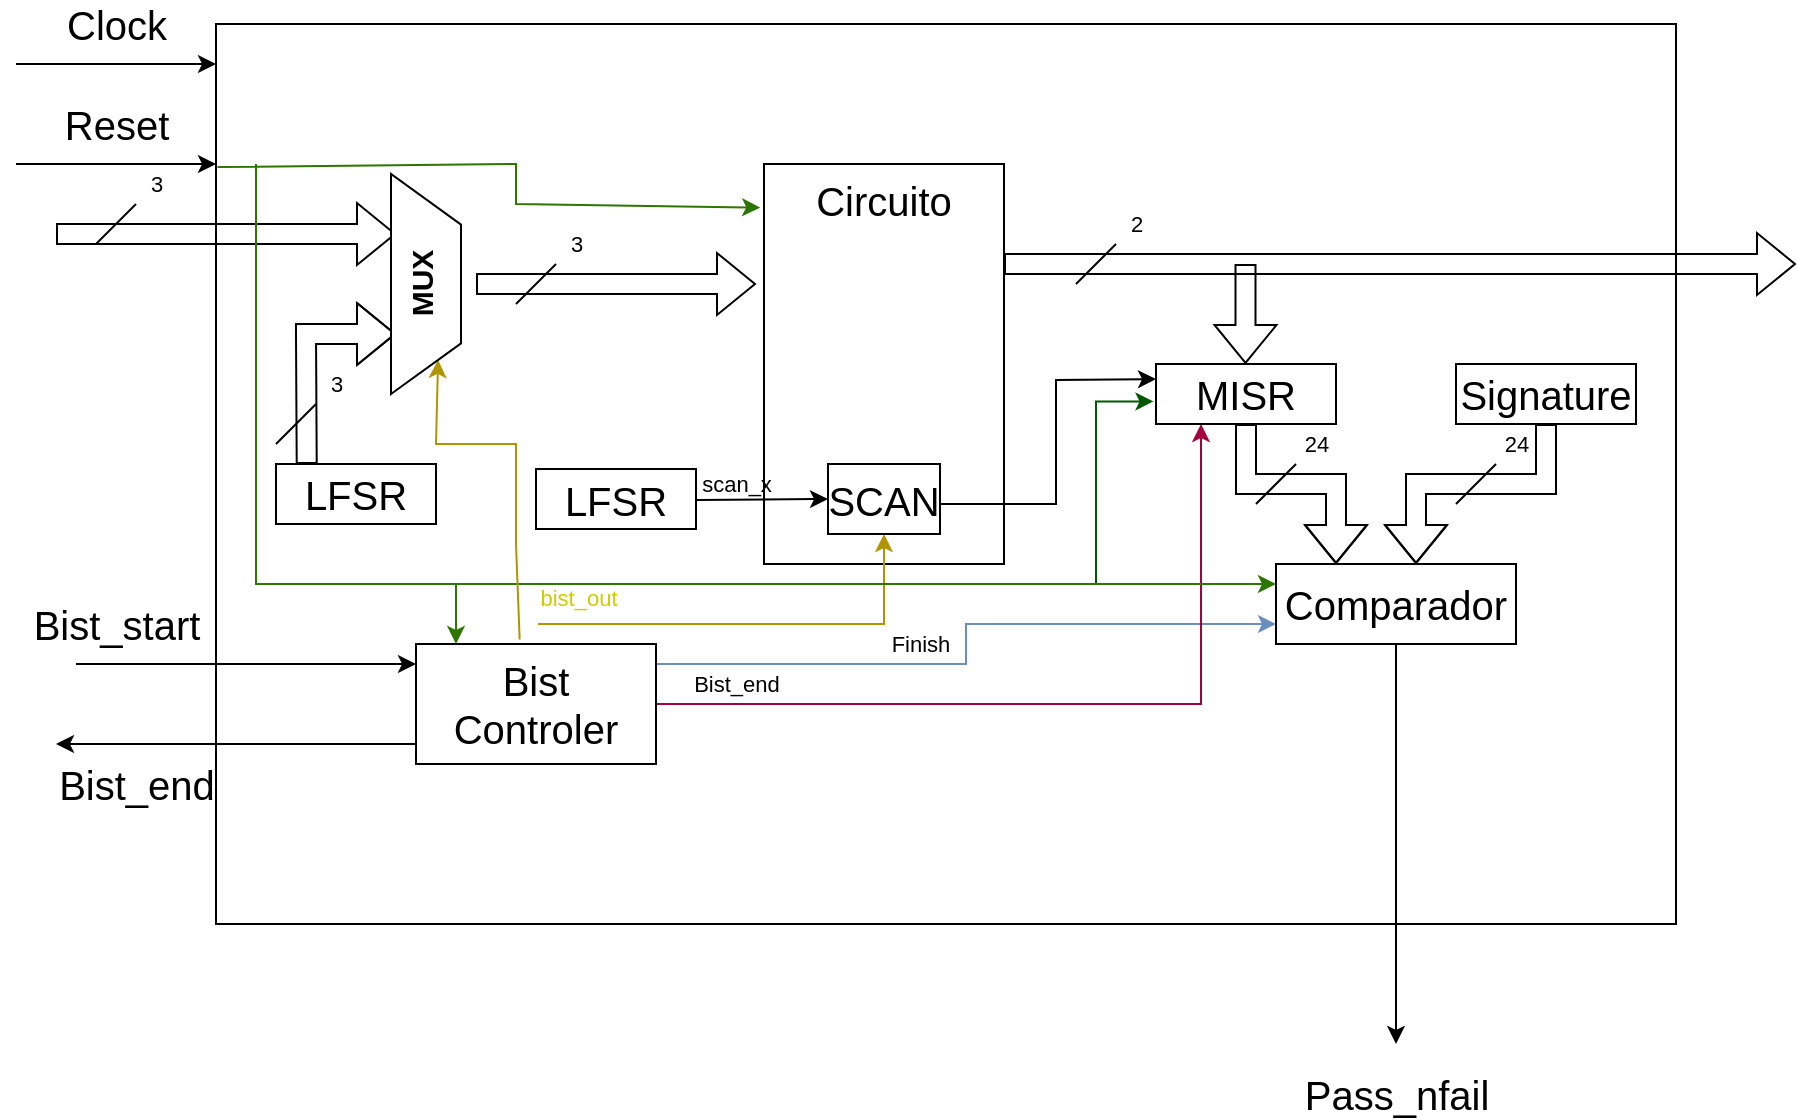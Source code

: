 <mxfile version="22.1.16" type="device">
  <diagram name="Página-1" id="MKnM5BWp4gKMyxSirhqz">
    <mxGraphModel dx="1941" dy="709" grid="1" gridSize="10" guides="1" tooltips="1" connect="1" arrows="1" fold="1" page="1" pageScale="1" pageWidth="827" pageHeight="1169" math="0" shadow="0">
      <root>
        <mxCell id="0" />
        <mxCell id="1" parent="0" />
        <mxCell id="FezYm0x65S-vhj1emQjW-30" value="" style="rounded=0;whiteSpace=wrap;html=1;" parent="1" vertex="1">
          <mxGeometry x="70" y="620" width="730" height="450" as="geometry" />
        </mxCell>
        <mxCell id="FezYm0x65S-vhj1emQjW-2" value="&lt;font style=&quot;font-size: 20px;&quot;&gt;Clock&lt;/font&gt;" style="endArrow=classic;html=1;rounded=0;" parent="1" edge="1">
          <mxGeometry y="20" width="50" height="50" relative="1" as="geometry">
            <mxPoint x="-30" y="640" as="sourcePoint" />
            <mxPoint x="70" y="640" as="targetPoint" />
            <mxPoint as="offset" />
          </mxGeometry>
        </mxCell>
        <mxCell id="FezYm0x65S-vhj1emQjW-3" value="&lt;font style=&quot;font-size: 20px;&quot;&gt;Reset&lt;/font&gt;" style="endArrow=classic;html=1;rounded=0;" parent="1" edge="1">
          <mxGeometry y="20" width="50" height="50" relative="1" as="geometry">
            <mxPoint x="-30" y="690" as="sourcePoint" />
            <mxPoint x="70" y="690" as="targetPoint" />
            <mxPoint as="offset" />
          </mxGeometry>
        </mxCell>
        <mxCell id="FezYm0x65S-vhj1emQjW-4" value="&lt;span style=&quot;font-size: 20px;&quot;&gt;Bist_start&lt;/span&gt;" style="endArrow=classic;html=1;rounded=0;labelBackgroundColor=none;" parent="1" edge="1">
          <mxGeometry x="-0.765" y="20" width="50" height="50" relative="1" as="geometry">
            <mxPoint y="940" as="sourcePoint" />
            <mxPoint x="170" y="940" as="targetPoint" />
            <mxPoint as="offset" />
          </mxGeometry>
        </mxCell>
        <mxCell id="FezYm0x65S-vhj1emQjW-5" value="&lt;font style=&quot;font-size: 20px;&quot;&gt;Bist_end&lt;/font&gt;" style="endArrow=classic;html=1;rounded=0;labelBackgroundColor=none;align=center;" parent="1" edge="1">
          <mxGeometry x="0.556" y="20" width="50" height="50" relative="1" as="geometry">
            <mxPoint x="170" y="980" as="sourcePoint" />
            <mxPoint x="-10" y="980" as="targetPoint" />
            <mxPoint as="offset" />
          </mxGeometry>
        </mxCell>
        <mxCell id="3irK924rz-lLAVBLTGYg-8" value="Finish" style="edgeStyle=orthogonalEdgeStyle;rounded=0;orthogonalLoop=1;jettySize=auto;html=1;entryX=0;entryY=0.75;entryDx=0;entryDy=0;fillColor=#dae8fc;strokeColor=#6c8ebf;" parent="1" source="FezYm0x65S-vhj1emQjW-6" target="FezYm0x65S-vhj1emQjW-27" edge="1">
          <mxGeometry x="-0.2" y="10" relative="1" as="geometry">
            <Array as="points">
              <mxPoint x="445" y="940" />
              <mxPoint x="445" y="920" />
            </Array>
            <mxPoint as="offset" />
          </mxGeometry>
        </mxCell>
        <mxCell id="3irK924rz-lLAVBLTGYg-10" value="Bist_end" style="edgeStyle=orthogonalEdgeStyle;rounded=0;orthogonalLoop=1;jettySize=auto;html=1;entryX=0.25;entryY=1;entryDx=0;entryDy=0;fillColor=#d80073;strokeColor=#A50040;" parent="1" source="FezYm0x65S-vhj1emQjW-6" target="FezYm0x65S-vhj1emQjW-18" edge="1">
          <mxGeometry x="-0.806" y="10" relative="1" as="geometry">
            <mxPoint as="offset" />
          </mxGeometry>
        </mxCell>
        <mxCell id="FezYm0x65S-vhj1emQjW-6" value="&lt;font style=&quot;font-size: 20px;&quot;&gt;Bist&lt;br&gt;Controler&lt;/font&gt;" style="rounded=0;whiteSpace=wrap;html=1;" parent="1" vertex="1">
          <mxGeometry x="170" y="930" width="120" height="60" as="geometry" />
        </mxCell>
        <mxCell id="FezYm0x65S-vhj1emQjW-13" value="Circuito" style="rounded=0;whiteSpace=wrap;html=1;fontSize=20;verticalAlign=top;" parent="1" vertex="1">
          <mxGeometry x="344" y="690" width="120" height="200" as="geometry" />
        </mxCell>
        <mxCell id="FezYm0x65S-vhj1emQjW-8" value="&lt;font style=&quot;font-size: 20px;&quot;&gt;LFSR&lt;/font&gt;" style="rounded=0;whiteSpace=wrap;html=1;" parent="1" vertex="1">
          <mxGeometry x="100" y="840" width="80" height="30" as="geometry" />
        </mxCell>
        <mxCell id="FezYm0x65S-vhj1emQjW-9" value="" style="shape=flexArrow;endArrow=classic;html=1;rounded=0;entryX=0;entryY=0.75;entryDx=0;entryDy=0;exitX=0.192;exitY=0;exitDx=0;exitDy=0;exitPerimeter=0;" parent="1" source="FezYm0x65S-vhj1emQjW-8" edge="1">
          <mxGeometry width="50" height="50" relative="1" as="geometry">
            <mxPoint x="115" y="830" as="sourcePoint" />
            <mxPoint x="160" y="775.0" as="targetPoint" />
            <Array as="points">
              <mxPoint x="115" y="775" />
            </Array>
          </mxGeometry>
        </mxCell>
        <mxCell id="FezYm0x65S-vhj1emQjW-10" value="" style="shape=flexArrow;endArrow=classic;html=1;rounded=0;entryX=0;entryY=0.25;entryDx=0;entryDy=0;" parent="1" edge="1">
          <mxGeometry width="50" height="50" relative="1" as="geometry">
            <mxPoint x="-10" y="725" as="sourcePoint" />
            <mxPoint x="160" y="725" as="targetPoint" />
          </mxGeometry>
        </mxCell>
        <mxCell id="FezYm0x65S-vhj1emQjW-11" value="" style="shape=flexArrow;endArrow=classic;html=1;rounded=0;exitX=1;exitY=0.5;exitDx=0;exitDy=0;" parent="1" edge="1">
          <mxGeometry width="50" height="50" relative="1" as="geometry">
            <mxPoint x="200" y="750.0" as="sourcePoint" />
            <mxPoint x="340" y="750" as="targetPoint" />
          </mxGeometry>
        </mxCell>
        <mxCell id="3irK924rz-lLAVBLTGYg-4" style="edgeStyle=orthogonalEdgeStyle;rounded=0;orthogonalLoop=1;jettySize=auto;html=1;endArrow=none;endFill=0;startArrow=classic;startFill=1;fillColor=#e3c800;strokeColor=#B09500;fontColor=#CCCC00;" parent="1" source="FezYm0x65S-vhj1emQjW-14" edge="1">
          <mxGeometry relative="1" as="geometry">
            <mxPoint x="231" y="920" as="targetPoint" />
            <Array as="points">
              <mxPoint x="404" y="920" />
              <mxPoint x="231" y="920" />
            </Array>
          </mxGeometry>
        </mxCell>
        <mxCell id="FezYm0x65S-vhj1emQjW-14" value="&lt;font style=&quot;font-size: 20px;&quot;&gt;SCAN&lt;/font&gt;" style="rounded=0;whiteSpace=wrap;html=1;" parent="1" vertex="1">
          <mxGeometry x="376" y="840" width="56" height="35" as="geometry" />
        </mxCell>
        <mxCell id="FezYm0x65S-vhj1emQjW-15" value="scan_x" style="endArrow=classic;html=1;rounded=0;entryX=0;entryY=0.5;entryDx=0;entryDy=0;labelBackgroundColor=none;" parent="1" target="FezYm0x65S-vhj1emQjW-14" edge="1">
          <mxGeometry x="-0.392" y="8" width="50" height="50" relative="1" as="geometry">
            <mxPoint x="310" y="858" as="sourcePoint" />
            <mxPoint x="230" y="800" as="targetPoint" />
            <mxPoint as="offset" />
          </mxGeometry>
        </mxCell>
        <mxCell id="FezYm0x65S-vhj1emQjW-16" value="" style="shape=flexArrow;endArrow=classic;html=1;rounded=0;exitX=1;exitY=0.25;exitDx=0;exitDy=0;" parent="1" source="FezYm0x65S-vhj1emQjW-13" edge="1">
          <mxGeometry width="50" height="50" relative="1" as="geometry">
            <mxPoint x="500" y="750" as="sourcePoint" />
            <mxPoint x="860" y="740" as="targetPoint" />
          </mxGeometry>
        </mxCell>
        <mxCell id="FezYm0x65S-vhj1emQjW-19" value="" style="endArrow=classic;html=1;rounded=0;entryX=0;entryY=0.25;entryDx=0;entryDy=0;" parent="1" target="FezYm0x65S-vhj1emQjW-18" edge="1">
          <mxGeometry width="50" height="50" relative="1" as="geometry">
            <mxPoint x="432" y="860" as="sourcePoint" />
            <mxPoint x="482" y="810" as="targetPoint" />
            <Array as="points">
              <mxPoint x="490" y="860" />
              <mxPoint x="490" y="798" />
            </Array>
          </mxGeometry>
        </mxCell>
        <mxCell id="3irK924rz-lLAVBLTGYg-9" style="edgeStyle=orthogonalEdgeStyle;rounded=0;orthogonalLoop=1;jettySize=auto;html=1;exitX=-0.014;exitY=0.624;exitDx=0;exitDy=0;fillColor=#008a00;strokeColor=#005700;startArrow=classic;startFill=1;endArrow=none;endFill=0;exitPerimeter=0;" parent="1" source="FezYm0x65S-vhj1emQjW-18" edge="1">
          <mxGeometry relative="1" as="geometry">
            <mxPoint x="510" y="900" as="targetPoint" />
            <Array as="points">
              <mxPoint x="510" y="809" />
            </Array>
          </mxGeometry>
        </mxCell>
        <mxCell id="3irK924rz-lLAVBLTGYg-12" style="edgeStyle=orthogonalEdgeStyle;rounded=0;orthogonalLoop=1;jettySize=auto;html=1;shape=flexArrow;startArrow=block;endArrow=none;endFill=0;" parent="1" edge="1">
          <mxGeometry relative="1" as="geometry">
            <mxPoint x="584.75" y="740" as="targetPoint" />
            <mxPoint x="584.75" y="790" as="sourcePoint" />
          </mxGeometry>
        </mxCell>
        <mxCell id="FezYm0x65S-vhj1emQjW-18" value="&lt;font style=&quot;font-size: 20px;&quot;&gt;MISR&lt;/font&gt;" style="rounded=0;whiteSpace=wrap;html=1;" parent="1" vertex="1">
          <mxGeometry x="540" y="790" width="90" height="30" as="geometry" />
        </mxCell>
        <mxCell id="FezYm0x65S-vhj1emQjW-22" value="&lt;font style=&quot;font-size: 20px;&quot;&gt;Signature&lt;/font&gt;" style="rounded=0;whiteSpace=wrap;html=1;" parent="1" vertex="1">
          <mxGeometry x="690" y="790" width="90" height="30" as="geometry" />
        </mxCell>
        <mxCell id="FezYm0x65S-vhj1emQjW-25" value="" style="shape=flexArrow;endArrow=classic;html=1;rounded=0;exitX=0.5;exitY=1;exitDx=0;exitDy=0;" parent="1" source="FezYm0x65S-vhj1emQjW-18" edge="1">
          <mxGeometry width="50" height="50" relative="1" as="geometry">
            <mxPoint x="580" y="880" as="sourcePoint" />
            <mxPoint x="630" y="890" as="targetPoint" />
            <Array as="points">
              <mxPoint x="585" y="850" />
              <mxPoint x="630" y="850" />
            </Array>
          </mxGeometry>
        </mxCell>
        <mxCell id="FezYm0x65S-vhj1emQjW-26" value="" style="shape=flexArrow;endArrow=classic;html=1;rounded=0;exitX=0.5;exitY=1;exitDx=0;exitDy=0;" parent="1" source="FezYm0x65S-vhj1emQjW-22" edge="1">
          <mxGeometry width="50" height="50" relative="1" as="geometry">
            <mxPoint x="735" y="820" as="sourcePoint" />
            <mxPoint x="670" y="890" as="targetPoint" />
            <Array as="points">
              <mxPoint x="735" y="850" />
              <mxPoint x="670" y="850" />
            </Array>
          </mxGeometry>
        </mxCell>
        <mxCell id="FezYm0x65S-vhj1emQjW-27" value="&lt;font style=&quot;font-size: 20px;&quot;&gt;Comparador&lt;/font&gt;" style="rounded=0;whiteSpace=wrap;html=1;" parent="1" vertex="1">
          <mxGeometry x="600" y="890" width="120" height="40" as="geometry" />
        </mxCell>
        <mxCell id="FezYm0x65S-vhj1emQjW-28" value="&lt;font style=&quot;font-size: 20px;&quot;&gt;Pass_nfail&lt;/font&gt;" style="endArrow=classic;html=1;rounded=0;exitX=0.5;exitY=1;exitDx=0;exitDy=0;verticalAlign=bottom;" parent="1" source="FezYm0x65S-vhj1emQjW-27" edge="1">
          <mxGeometry x="1" y="40" width="50" height="50" relative="1" as="geometry">
            <mxPoint x="650" y="985" as="sourcePoint" />
            <mxPoint x="660" y="1130" as="targetPoint" />
            <mxPoint x="-40" y="40" as="offset" />
          </mxGeometry>
        </mxCell>
        <mxCell id="FezYm0x65S-vhj1emQjW-32" value="" style="endArrow=classic;html=1;rounded=0;entryX=-0.016;entryY=0.109;entryDx=0;entryDy=0;entryPerimeter=0;fillColor=#60a917;strokeColor=#2D7600;exitX=0.001;exitY=0.159;exitDx=0;exitDy=0;exitPerimeter=0;" parent="1" source="FezYm0x65S-vhj1emQjW-30" target="FezYm0x65S-vhj1emQjW-13" edge="1">
          <mxGeometry width="50" height="50" relative="1" as="geometry">
            <mxPoint x="90" y="690" as="sourcePoint" />
            <mxPoint x="140" y="650" as="targetPoint" />
            <Array as="points">
              <mxPoint x="220" y="690" />
              <mxPoint x="220" y="710" />
            </Array>
          </mxGeometry>
        </mxCell>
        <mxCell id="FezYm0x65S-vhj1emQjW-33" value="" style="endArrow=classic;html=1;rounded=0;entryX=0.25;entryY=0;entryDx=0;entryDy=0;fillColor=#60a917;strokeColor=#2D7600;" parent="1" edge="1">
          <mxGeometry width="50" height="50" relative="1" as="geometry">
            <mxPoint x="90" y="690" as="sourcePoint" />
            <mxPoint x="190" y="930" as="targetPoint" />
            <Array as="points">
              <mxPoint x="90" y="900" />
              <mxPoint x="130" y="900" />
              <mxPoint x="190" y="900" />
            </Array>
          </mxGeometry>
        </mxCell>
        <mxCell id="FezYm0x65S-vhj1emQjW-38" value="" style="endArrow=classic;html=1;rounded=0;fillColor=#60a917;strokeColor=#2D7600;" parent="1" edge="1">
          <mxGeometry width="50" height="50" relative="1" as="geometry">
            <mxPoint x="190" y="910" as="sourcePoint" />
            <mxPoint x="600" y="900" as="targetPoint" />
            <Array as="points">
              <mxPoint x="190" y="900" />
            </Array>
          </mxGeometry>
        </mxCell>
        <mxCell id="FezYm0x65S-vhj1emQjW-43" value="24" style="endArrow=none;html=1;rounded=0;" parent="1" edge="1">
          <mxGeometry x="1" y="-14" width="50" height="50" relative="1" as="geometry">
            <mxPoint x="590" y="860" as="sourcePoint" />
            <mxPoint x="610" y="840" as="targetPoint" />
            <mxPoint y="-20" as="offset" />
          </mxGeometry>
        </mxCell>
        <mxCell id="FezYm0x65S-vhj1emQjW-44" value="24" style="endArrow=none;html=1;rounded=0;" parent="1" edge="1">
          <mxGeometry x="1" y="14" width="50" height="50" relative="1" as="geometry">
            <mxPoint x="690" y="860" as="sourcePoint" />
            <mxPoint x="710" y="840" as="targetPoint" />
            <mxPoint x="20" as="offset" />
          </mxGeometry>
        </mxCell>
        <mxCell id="FezYm0x65S-vhj1emQjW-46" value="2" style="endArrow=none;html=1;rounded=0;" parent="1" edge="1">
          <mxGeometry x="1" y="14" width="50" height="50" relative="1" as="geometry">
            <mxPoint x="500" y="750" as="sourcePoint" />
            <mxPoint x="520" y="730" as="targetPoint" />
            <mxPoint x="20" as="offset" />
          </mxGeometry>
        </mxCell>
        <mxCell id="FezYm0x65S-vhj1emQjW-49" value="3" style="endArrow=none;html=1;rounded=0;" parent="1" edge="1">
          <mxGeometry x="1" y="14" width="50" height="50" relative="1" as="geometry">
            <mxPoint x="10" y="730" as="sourcePoint" />
            <mxPoint x="30" y="710" as="targetPoint" />
            <mxPoint x="20" as="offset" />
          </mxGeometry>
        </mxCell>
        <mxCell id="FezYm0x65S-vhj1emQjW-50" value="3" style="endArrow=none;html=1;rounded=0;" parent="1" edge="1">
          <mxGeometry x="1" y="14" width="50" height="50" relative="1" as="geometry">
            <mxPoint x="100" y="830" as="sourcePoint" />
            <mxPoint x="120" y="810" as="targetPoint" />
            <mxPoint x="20" as="offset" />
          </mxGeometry>
        </mxCell>
        <mxCell id="FezYm0x65S-vhj1emQjW-51" value="3" style="endArrow=none;html=1;rounded=0;" parent="1" edge="1">
          <mxGeometry x="1" y="14" width="50" height="50" relative="1" as="geometry">
            <mxPoint x="220" y="760" as="sourcePoint" />
            <mxPoint x="240" y="740" as="targetPoint" />
            <mxPoint x="20" as="offset" />
          </mxGeometry>
        </mxCell>
        <mxCell id="FezYm0x65S-vhj1emQjW-53" value="bist_out" style="endArrow=classic;html=1;rounded=0;entryX=0;entryY=0.75;entryDx=0;entryDy=0;fillColor=#e3c800;strokeColor=#B09500;fontColor=#CCCC00;exitX=0.432;exitY=-0.037;exitDx=0;exitDy=0;exitPerimeter=0;" parent="1" source="FezYm0x65S-vhj1emQjW-6" target="L-2yxT2hrkLG8N9hvxAQ-1" edge="1">
          <mxGeometry x="-0.778" y="-30" width="50" height="50" relative="1" as="geometry">
            <mxPoint x="220" y="920" as="sourcePoint" />
            <mxPoint x="180" y="800.0" as="targetPoint" />
            <Array as="points">
              <mxPoint x="220" y="880" />
              <mxPoint x="220" y="830" />
              <mxPoint x="180" y="830" />
            </Array>
            <mxPoint as="offset" />
          </mxGeometry>
        </mxCell>
        <mxCell id="L-2yxT2hrkLG8N9hvxAQ-1" value="&lt;b&gt;&lt;font style=&quot;font-size: 15px;&quot;&gt;MUX&lt;/font&gt;&lt;/b&gt;" style="verticalLabelPosition=middle;verticalAlign=top;shape=trapezoid;perimeter=trapezoidPerimeter;size=0.23;arcSize=10;flipV=1;labelPosition=center;align=center;rotation=-90;spacingBottom=0;html=1;whiteSpace=wrap;direction=east;horizontal=1;" parent="1" vertex="1">
          <mxGeometry x="120" y="732.5" width="110" height="35" as="geometry" />
        </mxCell>
        <mxCell id="Rh_cwncea6Dk2Qm0DpeS-1" value="&lt;font style=&quot;font-size: 20px;&quot;&gt;LFSR&lt;/font&gt;" style="rounded=0;whiteSpace=wrap;html=1;" parent="1" vertex="1">
          <mxGeometry x="230" y="842.5" width="80" height="30" as="geometry" />
        </mxCell>
      </root>
    </mxGraphModel>
  </diagram>
</mxfile>
